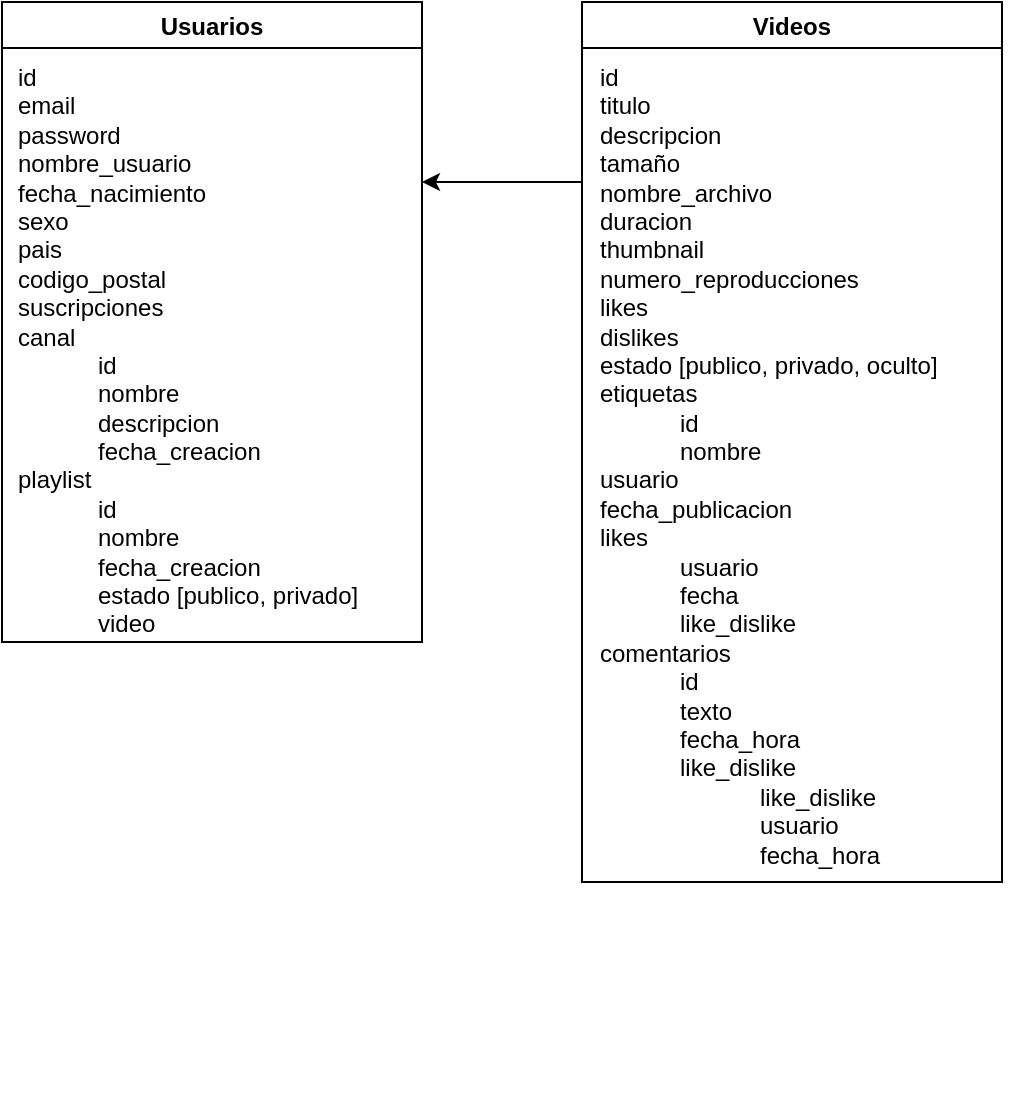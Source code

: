 <mxfile version="17.5.0" type="github">
  <diagram id="2Xa-VBpmGW-IlX9dQTuJ" name="Page-1">
    <mxGraphModel dx="752" dy="730" grid="1" gridSize="10" guides="1" tooltips="1" connect="1" arrows="1" fold="1" page="1" pageScale="1" pageWidth="827" pageHeight="1169" math="0" shadow="0">
      <root>
        <mxCell id="0" />
        <mxCell id="1" parent="0" />
        <mxCell id="8DhJjnsAyztxTlLLWrKY-3" value="Usuarios" style="swimlane;" parent="1" vertex="1">
          <mxGeometry x="30" y="110" width="210" height="320" as="geometry" />
        </mxCell>
        <mxCell id="8DhJjnsAyztxTlLLWrKY-4" value="id&lt;br&gt;email&lt;br&gt;password&lt;br&gt;nombre_usuario&lt;br&gt;fecha_nacimiento&lt;br&gt;sexo&lt;br&gt;pais&lt;br&gt;codigo_postal&lt;br&gt;suscripciones&lt;br&gt;canal&lt;br&gt;&lt;blockquote style=&quot;margin: 0px 0px 0px 40px ; border: none ; padding: 0px&quot;&gt;id&lt;br&gt;nombre&lt;br&gt;descripcion&lt;br&gt;fecha_creacion&lt;br&gt;&lt;/blockquote&gt;playlist&lt;br&gt;&lt;span&gt;	&lt;/span&gt;&lt;blockquote style=&quot;margin: 0 0 0 40px ; border: none ; padding: 0px&quot;&gt;id&lt;br&gt;nombre&lt;/blockquote&gt;&lt;blockquote style=&quot;margin: 0 0 0 40px ; border: none ; padding: 0px&quot;&gt;fecha_creacion&lt;br&gt;estado [publico, privado]&lt;/blockquote&gt;&lt;blockquote style=&quot;margin: 0 0 0 40px ; border: none ; padding: 0px&quot;&gt;video&lt;br&gt;&lt;/blockquote&gt;" style="text;html=1;strokeColor=none;fillColor=none;align=left;verticalAlign=top;whiteSpace=wrap;rounded=0;" parent="8DhJjnsAyztxTlLLWrKY-3" vertex="1">
          <mxGeometry x="6" y="24" width="200" height="320" as="geometry" />
        </mxCell>
        <mxCell id="8DhJjnsAyztxTlLLWrKY-8" value="Videos" style="swimlane;" parent="1" vertex="1">
          <mxGeometry x="320" y="110" width="210" height="440" as="geometry" />
        </mxCell>
        <mxCell id="8DhJjnsAyztxTlLLWrKY-9" value="id&lt;br&gt;titulo&lt;br&gt;descripcion&lt;br&gt;tamaño&lt;br&gt;nombre_archivo&lt;br&gt;duracion&lt;br&gt;thumbnail&lt;br&gt;numero_reproducciones&lt;br&gt;likes&lt;br&gt;dislikes&lt;br&gt;estado [publico, privado, oculto]&lt;br&gt;etiquetas&lt;br&gt;&lt;blockquote style=&quot;margin: 0 0 0 40px ; border: none ; padding: 0px&quot;&gt;&lt;span&gt; &lt;/span&gt;id&lt;br&gt;&lt;span&gt; &lt;/span&gt;nombre&lt;/blockquote&gt;&lt;blockquote style=&quot;margin: 0 0 0 40px ; border: none ; padding: 0px&quot;&gt;&lt;blockquote style=&quot;margin: 0 0 0 40px ; border: none ; padding: 0px&quot;&gt;&lt;/blockquote&gt;&lt;/blockquote&gt;&lt;blockquote style=&quot;margin: 0 0 0 40px ; border: none ; padding: 0px&quot;&gt;&lt;blockquote style=&quot;margin: 0 0 0 40px ; border: none ; padding: 0px&quot;&gt;&lt;/blockquote&gt;&lt;/blockquote&gt;usuario&lt;br&gt;fecha_publicacion&lt;br&gt;likes&lt;br&gt;&lt;blockquote style=&quot;margin: 0 0 0 40px ; border: none ; padding: 0px&quot;&gt;usuario&lt;br&gt;fecha&lt;br&gt;like_dislike&lt;/blockquote&gt;&lt;span&gt;comentarios&lt;br&gt;&lt;/span&gt;&lt;blockquote style=&quot;margin: 0 0 0 40px ; border: none ; padding: 0px&quot;&gt;&lt;span&gt;id&lt;br&gt;&lt;/span&gt;&lt;span&gt;texto&lt;/span&gt;&lt;/blockquote&gt;&lt;blockquote style=&quot;margin: 0 0 0 40px ; border: none ; padding: 0px&quot;&gt;&lt;span&gt;fecha_hora&lt;br&gt;&lt;/span&gt;&lt;span&gt;like_dislike&lt;/span&gt;&lt;/blockquote&gt;&lt;blockquote style=&quot;margin: 0 0 0 40px ; border: none ; padding: 0px&quot;&gt;&lt;blockquote style=&quot;margin: 0 0 0 40px ; border: none ; padding: 0px&quot;&gt;like_dislike&lt;/blockquote&gt;&lt;blockquote style=&quot;margin: 0 0 0 40px ; border: none ; padding: 0px&quot;&gt;&lt;span&gt;usuario&lt;/span&gt;&lt;/blockquote&gt;&lt;blockquote style=&quot;margin: 0 0 0 40px ; border: none ; padding: 0px&quot;&gt;&lt;span&gt;fecha_hora&lt;/span&gt;&lt;/blockquote&gt;&lt;/blockquote&gt;" style="text;html=1;strokeColor=none;fillColor=none;align=left;verticalAlign=top;whiteSpace=wrap;rounded=0;" parent="8DhJjnsAyztxTlLLWrKY-8" vertex="1">
          <mxGeometry x="7" y="24" width="210" height="525" as="geometry" />
        </mxCell>
        <mxCell id="AHQU1RuEavUWXqxV_7vq-7" style="edgeStyle=orthogonalEdgeStyle;rounded=0;orthogonalLoop=1;jettySize=auto;html=1;" edge="1" parent="1">
          <mxGeometry relative="1" as="geometry">
            <mxPoint x="320" y="200" as="sourcePoint" />
            <mxPoint x="240" y="200" as="targetPoint" />
            <Array as="points">
              <mxPoint x="240" y="200" />
            </Array>
          </mxGeometry>
        </mxCell>
      </root>
    </mxGraphModel>
  </diagram>
</mxfile>
